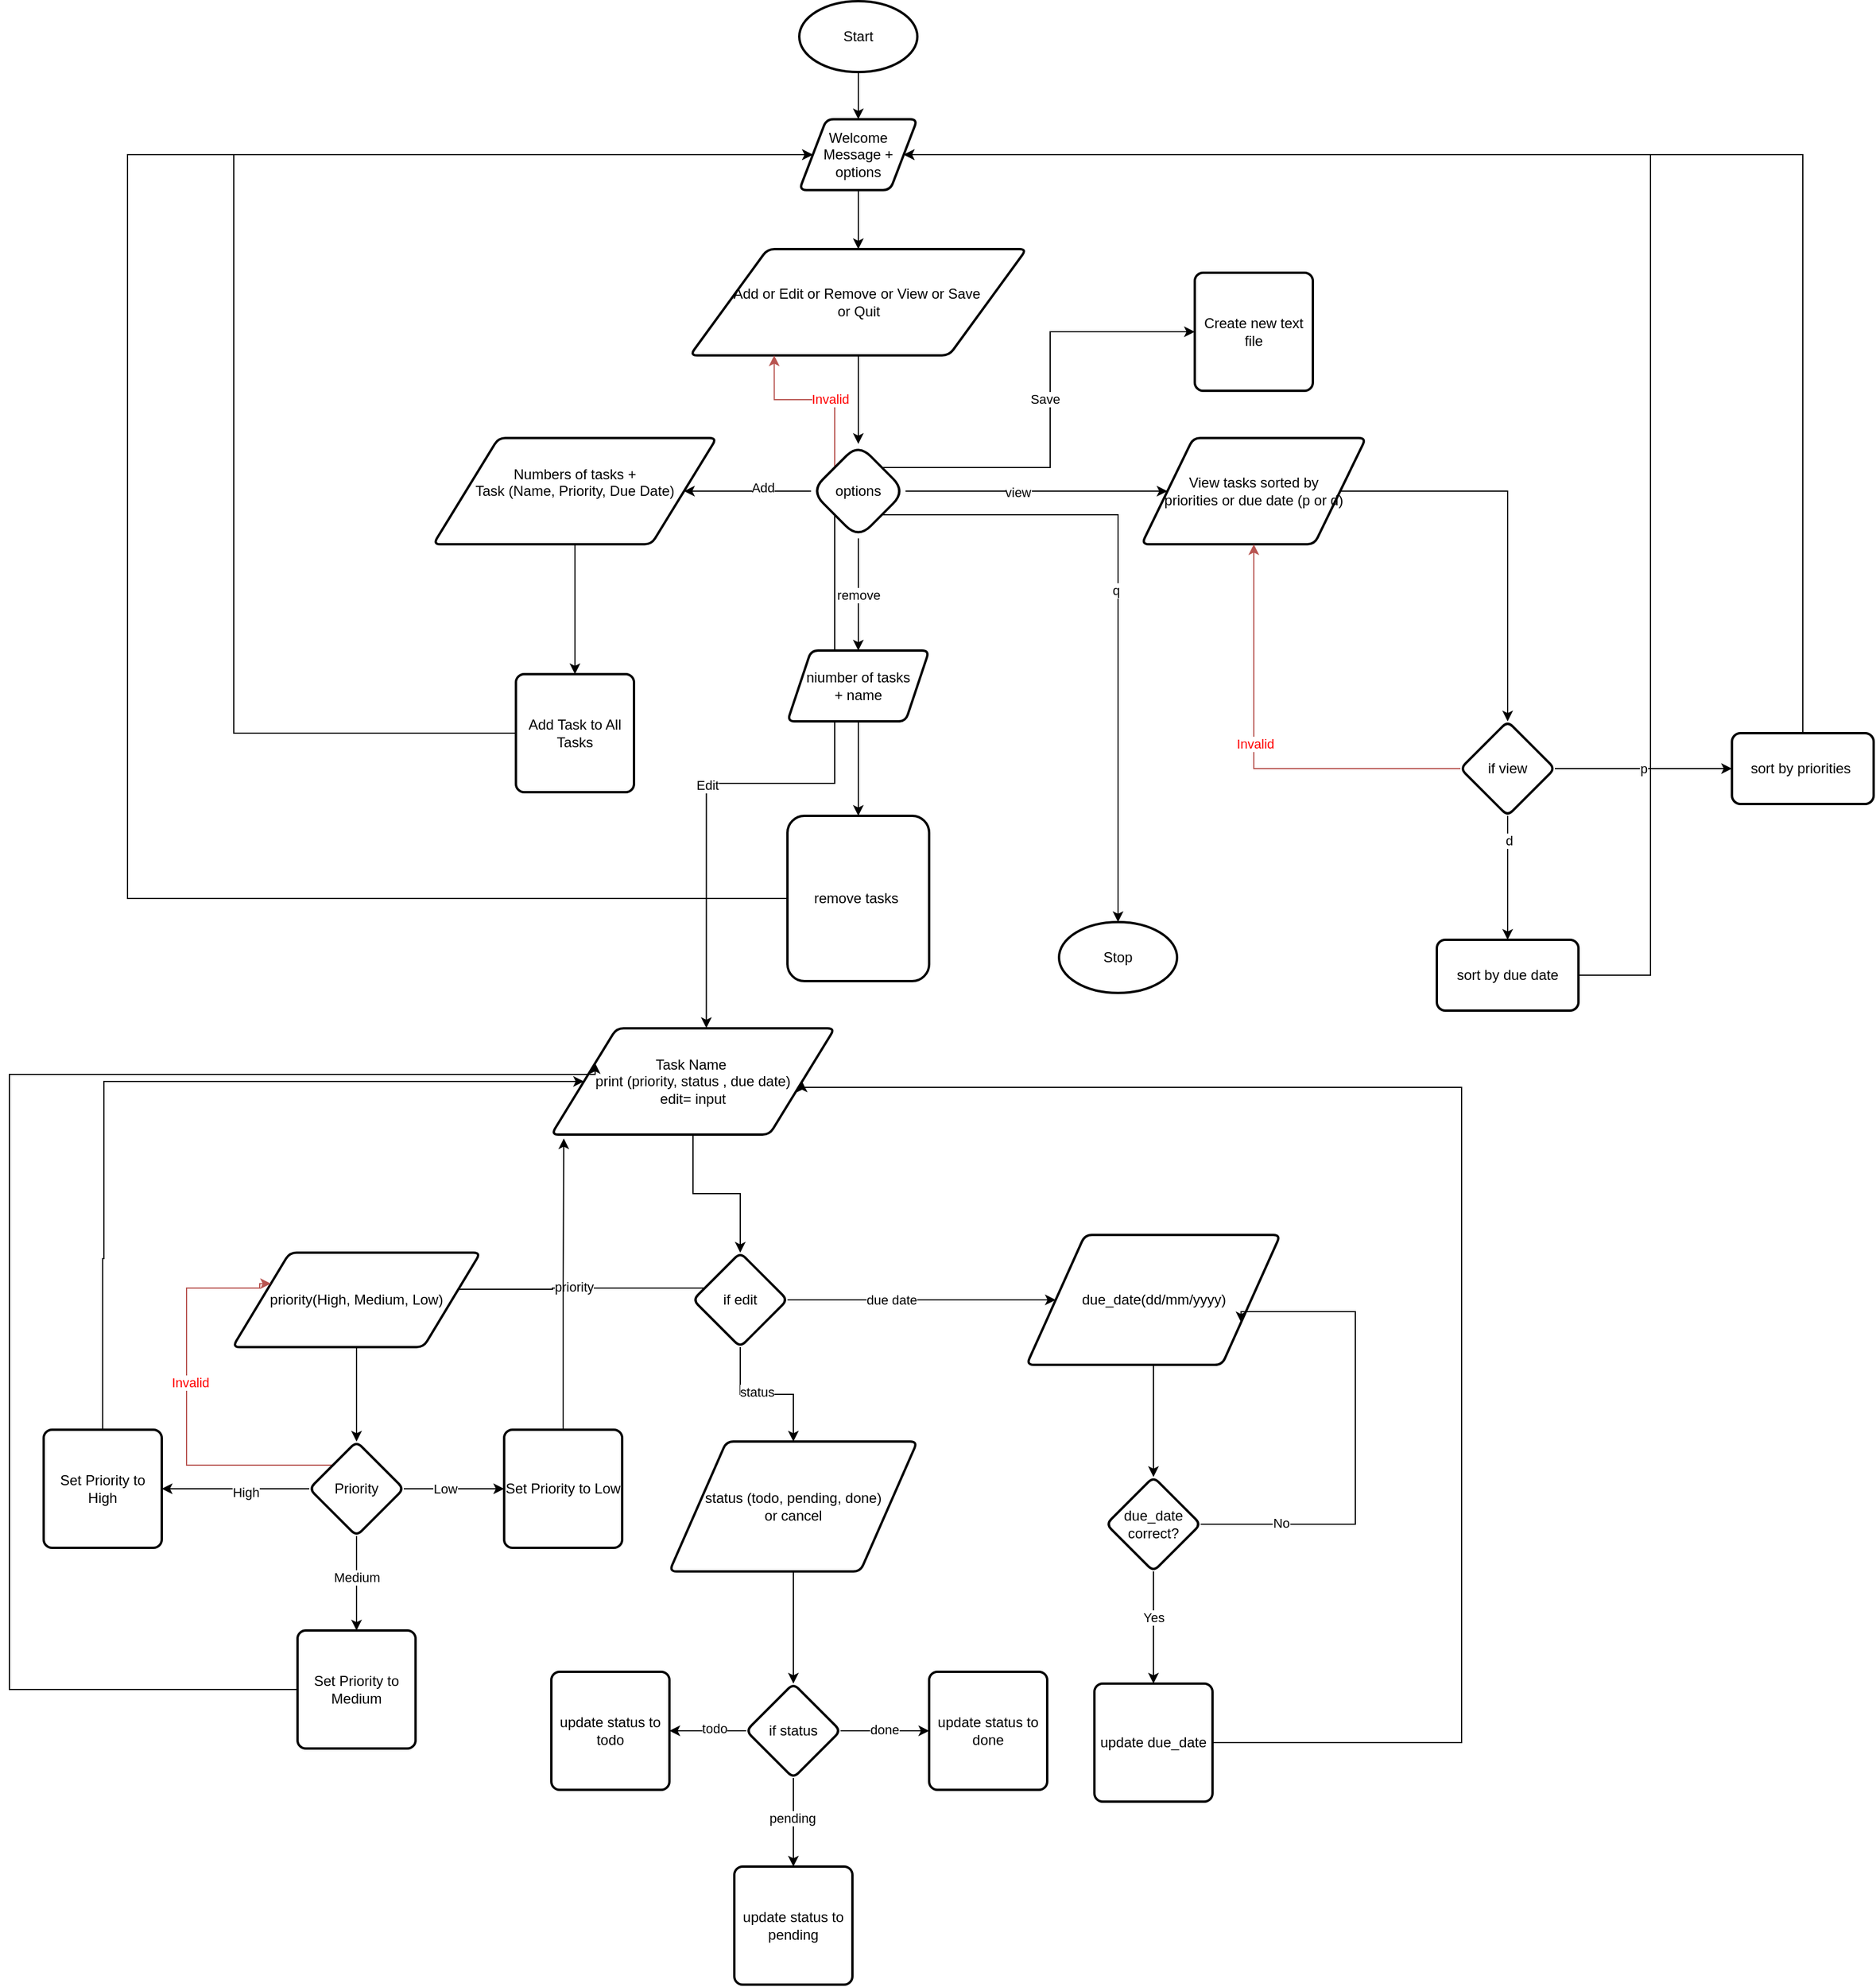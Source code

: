 <mxfile version="24.9.1">
  <diagram name="Page-1" id="foAnS2XsAx307ZuAATzG">
    <mxGraphModel dx="2321" dy="820" grid="1" gridSize="10" guides="1" tooltips="1" connect="1" arrows="1" fold="1" page="1" pageScale="1" pageWidth="850" pageHeight="1100" math="0" shadow="0">
      <root>
        <mxCell id="0" />
        <mxCell id="1" parent="0" />
        <mxCell id="5liXhGSxJttjLOgDEZxe-3" value="" style="edgeStyle=orthogonalEdgeStyle;rounded=0;orthogonalLoop=1;jettySize=auto;html=1;" edge="1" parent="1" source="5liXhGSxJttjLOgDEZxe-1" target="5liXhGSxJttjLOgDEZxe-2">
          <mxGeometry relative="1" as="geometry" />
        </mxCell>
        <mxCell id="5liXhGSxJttjLOgDEZxe-1" value="Start" style="strokeWidth=2;html=1;shape=mxgraph.flowchart.start_1;whiteSpace=wrap;" vertex="1" parent="1">
          <mxGeometry x="300" y="200" width="100" height="60" as="geometry" />
        </mxCell>
        <mxCell id="5liXhGSxJttjLOgDEZxe-6" value="" style="edgeStyle=orthogonalEdgeStyle;rounded=0;orthogonalLoop=1;jettySize=auto;html=1;" edge="1" parent="1" source="5liXhGSxJttjLOgDEZxe-2" target="5liXhGSxJttjLOgDEZxe-5">
          <mxGeometry relative="1" as="geometry" />
        </mxCell>
        <mxCell id="5liXhGSxJttjLOgDEZxe-2" value="Welcome Message + options" style="shape=parallelogram;html=1;strokeWidth=2;perimeter=parallelogramPerimeter;whiteSpace=wrap;rounded=1;arcSize=12;size=0.23;" vertex="1" parent="1">
          <mxGeometry x="300" y="300" width="100" height="60" as="geometry" />
        </mxCell>
        <mxCell id="5liXhGSxJttjLOgDEZxe-8" value="" style="edgeStyle=orthogonalEdgeStyle;rounded=0;orthogonalLoop=1;jettySize=auto;html=1;entryX=0.5;entryY=0;entryDx=0;entryDy=0;" edge="1" parent="1" source="5liXhGSxJttjLOgDEZxe-5" target="5liXhGSxJttjLOgDEZxe-7">
          <mxGeometry relative="1" as="geometry" />
        </mxCell>
        <mxCell id="5liXhGSxJttjLOgDEZxe-5" value="Add or Edit or Remove or View or Save&amp;nbsp;&lt;div&gt;or Quit&lt;/div&gt;" style="shape=parallelogram;html=1;strokeWidth=2;perimeter=parallelogramPerimeter;whiteSpace=wrap;rounded=1;arcSize=12;size=0.23;" vertex="1" parent="1">
          <mxGeometry x="207.5" y="410" width="285" height="90" as="geometry" />
        </mxCell>
        <mxCell id="5liXhGSxJttjLOgDEZxe-10" value="" style="edgeStyle=orthogonalEdgeStyle;rounded=0;orthogonalLoop=1;jettySize=auto;html=1;" edge="1" parent="1" source="5liXhGSxJttjLOgDEZxe-7" target="5liXhGSxJttjLOgDEZxe-9">
          <mxGeometry relative="1" as="geometry" />
        </mxCell>
        <mxCell id="5liXhGSxJttjLOgDEZxe-11" value="Add" style="edgeLabel;html=1;align=center;verticalAlign=middle;resizable=0;points=[];" vertex="1" connectable="0" parent="5liXhGSxJttjLOgDEZxe-10">
          <mxGeometry x="-0.227" y="-3" relative="1" as="geometry">
            <mxPoint as="offset" />
          </mxGeometry>
        </mxCell>
        <mxCell id="5liXhGSxJttjLOgDEZxe-17" value="remove" style="edgeStyle=orthogonalEdgeStyle;rounded=0;orthogonalLoop=1;jettySize=auto;html=1;" edge="1" parent="1" source="5liXhGSxJttjLOgDEZxe-7" target="5liXhGSxJttjLOgDEZxe-16">
          <mxGeometry relative="1" as="geometry" />
        </mxCell>
        <mxCell id="5liXhGSxJttjLOgDEZxe-23" value="" style="edgeStyle=orthogonalEdgeStyle;rounded=0;orthogonalLoop=1;jettySize=auto;html=1;" edge="1" parent="1" source="5liXhGSxJttjLOgDEZxe-7" target="5liXhGSxJttjLOgDEZxe-27">
          <mxGeometry relative="1" as="geometry">
            <mxPoint x="540" y="620" as="targetPoint" />
          </mxGeometry>
        </mxCell>
        <mxCell id="5liXhGSxJttjLOgDEZxe-24" value="view" style="edgeLabel;html=1;align=center;verticalAlign=middle;resizable=0;points=[];" vertex="1" connectable="0" parent="5liXhGSxJttjLOgDEZxe-23">
          <mxGeometry x="-0.136" y="-1" relative="1" as="geometry">
            <mxPoint x="-1" as="offset" />
          </mxGeometry>
        </mxCell>
        <mxCell id="5liXhGSxJttjLOgDEZxe-48" style="edgeStyle=orthogonalEdgeStyle;rounded=0;orthogonalLoop=1;jettySize=auto;html=1;exitX=0;exitY=1;exitDx=0;exitDy=0;entryX=0.547;entryY=-0.003;entryDx=0;entryDy=0;entryPerimeter=0;" edge="1" parent="1" source="5liXhGSxJttjLOgDEZxe-7" target="5liXhGSxJttjLOgDEZxe-50">
          <mxGeometry relative="1" as="geometry">
            <mxPoint x="220" y="1020" as="targetPoint" />
          </mxGeometry>
        </mxCell>
        <mxCell id="5liXhGSxJttjLOgDEZxe-49" value="Edit" style="edgeLabel;html=1;align=center;verticalAlign=middle;resizable=0;points=[];" vertex="1" connectable="0" parent="5liXhGSxJttjLOgDEZxe-48">
          <mxGeometry x="0.235" y="1" relative="1" as="geometry">
            <mxPoint as="offset" />
          </mxGeometry>
        </mxCell>
        <mxCell id="5liXhGSxJttjLOgDEZxe-91" style="edgeStyle=orthogonalEdgeStyle;rounded=0;orthogonalLoop=1;jettySize=auto;html=1;exitX=1;exitY=0;exitDx=0;exitDy=0;entryX=0;entryY=0.5;entryDx=0;entryDy=0;" edge="1" parent="1" source="5liXhGSxJttjLOgDEZxe-7" target="5liXhGSxJttjLOgDEZxe-47">
          <mxGeometry relative="1" as="geometry" />
        </mxCell>
        <mxCell id="5liXhGSxJttjLOgDEZxe-92" value="Save" style="edgeLabel;html=1;align=center;verticalAlign=middle;resizable=0;points=[];" vertex="1" connectable="0" parent="5liXhGSxJttjLOgDEZxe-91">
          <mxGeometry x="0.06" y="5" relative="1" as="geometry">
            <mxPoint y="1" as="offset" />
          </mxGeometry>
        </mxCell>
        <mxCell id="5liXhGSxJttjLOgDEZxe-93" style="edgeStyle=orthogonalEdgeStyle;rounded=0;orthogonalLoop=1;jettySize=auto;html=1;exitX=1;exitY=1;exitDx=0;exitDy=0;entryX=0.5;entryY=0;entryDx=0;entryDy=0;entryPerimeter=0;" edge="1" parent="1" source="5liXhGSxJttjLOgDEZxe-7" target="5liXhGSxJttjLOgDEZxe-94">
          <mxGeometry relative="1" as="geometry">
            <mxPoint x="550" y="1511.231" as="targetPoint" />
          </mxGeometry>
        </mxCell>
        <mxCell id="5liXhGSxJttjLOgDEZxe-95" value="q" style="edgeLabel;html=1;align=center;verticalAlign=middle;resizable=0;points=[];" vertex="1" connectable="0" parent="5liXhGSxJttjLOgDEZxe-93">
          <mxGeometry x="-0.033" y="-2" relative="1" as="geometry">
            <mxPoint as="offset" />
          </mxGeometry>
        </mxCell>
        <mxCell id="5liXhGSxJttjLOgDEZxe-105" style="edgeStyle=orthogonalEdgeStyle;rounded=0;orthogonalLoop=1;jettySize=auto;html=1;exitX=0;exitY=0;exitDx=0;exitDy=0;entryX=0.25;entryY=1;entryDx=0;entryDy=0;fillColor=#f8cecc;strokeColor=#b85450;" edge="1" parent="1" source="5liXhGSxJttjLOgDEZxe-7" target="5liXhGSxJttjLOgDEZxe-5">
          <mxGeometry relative="1" as="geometry" />
        </mxCell>
        <mxCell id="5liXhGSxJttjLOgDEZxe-106" value="&lt;font color=&quot;#ff0000&quot;&gt;Invalid&lt;/font&gt;" style="edgeLabel;html=1;align=center;verticalAlign=middle;resizable=0;points=[];" vertex="1" connectable="0" parent="5liXhGSxJttjLOgDEZxe-105">
          <mxGeometry x="-0.155" y="-1" relative="1" as="geometry">
            <mxPoint as="offset" />
          </mxGeometry>
        </mxCell>
        <mxCell id="5liXhGSxJttjLOgDEZxe-7" value="options" style="rhombus;whiteSpace=wrap;html=1;strokeWidth=2;rounded=1;arcSize=30;" vertex="1" parent="1">
          <mxGeometry x="310" y="575" width="80" height="80" as="geometry" />
        </mxCell>
        <mxCell id="5liXhGSxJttjLOgDEZxe-15" value="" style="edgeStyle=orthogonalEdgeStyle;rounded=0;orthogonalLoop=1;jettySize=auto;html=1;" edge="1" parent="1" source="5liXhGSxJttjLOgDEZxe-9" target="5liXhGSxJttjLOgDEZxe-12">
          <mxGeometry relative="1" as="geometry" />
        </mxCell>
        <mxCell id="5liXhGSxJttjLOgDEZxe-9" value="Numbers of tasks +&lt;div&gt;Task (Name, Priority, Due Date)&lt;div&gt;&lt;br&gt;&lt;/div&gt;&lt;/div&gt;" style="shape=parallelogram;html=1;strokeWidth=2;perimeter=parallelogramPerimeter;whiteSpace=wrap;rounded=1;arcSize=12;size=0.23;" vertex="1" parent="1">
          <mxGeometry x="-10" y="570" width="240" height="90" as="geometry" />
        </mxCell>
        <mxCell id="5liXhGSxJttjLOgDEZxe-111" style="edgeStyle=orthogonalEdgeStyle;rounded=0;orthogonalLoop=1;jettySize=auto;html=1;entryX=0;entryY=0.5;entryDx=0;entryDy=0;" edge="1" parent="1" source="5liXhGSxJttjLOgDEZxe-12" target="5liXhGSxJttjLOgDEZxe-2">
          <mxGeometry relative="1" as="geometry">
            <mxPoint x="-180" y="330" as="targetPoint" />
            <Array as="points">
              <mxPoint x="-179" y="820" />
              <mxPoint x="-179" y="330" />
            </Array>
          </mxGeometry>
        </mxCell>
        <mxCell id="5liXhGSxJttjLOgDEZxe-12" value="Add Task to All Tasks" style="rounded=1;whiteSpace=wrap;html=1;absoluteArcSize=1;arcSize=14;strokeWidth=2;" vertex="1" parent="1">
          <mxGeometry x="60" y="770" width="100" height="100" as="geometry" />
        </mxCell>
        <mxCell id="5liXhGSxJttjLOgDEZxe-19" value="" style="edgeStyle=orthogonalEdgeStyle;rounded=0;orthogonalLoop=1;jettySize=auto;html=1;" edge="1" parent="1" source="5liXhGSxJttjLOgDEZxe-16" target="5liXhGSxJttjLOgDEZxe-18">
          <mxGeometry relative="1" as="geometry" />
        </mxCell>
        <mxCell id="5liXhGSxJttjLOgDEZxe-16" value="niumber of tasks&lt;div&gt;+ name&lt;/div&gt;" style="shape=parallelogram;perimeter=parallelogramPerimeter;whiteSpace=wrap;html=1;fixedSize=1;strokeWidth=2;rounded=1;arcSize=12;" vertex="1" parent="1">
          <mxGeometry x="290" y="750" width="120" height="60" as="geometry" />
        </mxCell>
        <mxCell id="5liXhGSxJttjLOgDEZxe-20" style="edgeStyle=orthogonalEdgeStyle;rounded=0;orthogonalLoop=1;jettySize=auto;html=1;entryX=0;entryY=0.5;entryDx=0;entryDy=0;exitX=0;exitY=0.5;exitDx=0;exitDy=0;" edge="1" parent="1" source="5liXhGSxJttjLOgDEZxe-18" target="5liXhGSxJttjLOgDEZxe-2">
          <mxGeometry relative="1" as="geometry">
            <mxPoint x="279.92" y="310" as="targetPoint" />
            <mxPoint x="-270.003" y="955" as="sourcePoint" />
            <Array as="points">
              <mxPoint x="-269" y="960" />
              <mxPoint x="-269" y="330" />
            </Array>
          </mxGeometry>
        </mxCell>
        <mxCell id="5liXhGSxJttjLOgDEZxe-18" value="remove tasks&amp;nbsp;" style="whiteSpace=wrap;html=1;strokeWidth=2;rounded=1;arcSize=12;" vertex="1" parent="1">
          <mxGeometry x="290" y="890" width="120" height="140" as="geometry" />
        </mxCell>
        <mxCell id="5liXhGSxJttjLOgDEZxe-89" style="edgeStyle=orthogonalEdgeStyle;rounded=0;orthogonalLoop=1;jettySize=auto;html=1;entryX=0.5;entryY=0;entryDx=0;entryDy=0;" edge="1" parent="1" source="5liXhGSxJttjLOgDEZxe-27" target="5liXhGSxJttjLOgDEZxe-28">
          <mxGeometry relative="1" as="geometry" />
        </mxCell>
        <mxCell id="5liXhGSxJttjLOgDEZxe-27" value="View tasks sorted by&lt;div&gt;priorities or due date (p or d)&lt;/div&gt;" style="shape=parallelogram;html=1;strokeWidth=2;perimeter=parallelogramPerimeter;whiteSpace=wrap;rounded=1;arcSize=12;size=0.23;" vertex="1" parent="1">
          <mxGeometry x="590" y="570" width="190" height="90" as="geometry" />
        </mxCell>
        <mxCell id="5liXhGSxJttjLOgDEZxe-31" value="p" style="edgeStyle=orthogonalEdgeStyle;rounded=0;orthogonalLoop=1;jettySize=auto;html=1;" edge="1" parent="1" source="5liXhGSxJttjLOgDEZxe-28" target="5liXhGSxJttjLOgDEZxe-30">
          <mxGeometry relative="1" as="geometry" />
        </mxCell>
        <mxCell id="5liXhGSxJttjLOgDEZxe-59" style="edgeStyle=orthogonalEdgeStyle;rounded=0;orthogonalLoop=1;jettySize=auto;html=1;exitX=0;exitY=0.5;exitDx=0;exitDy=0;entryX=0.5;entryY=1;entryDx=0;entryDy=0;fillColor=#f8cecc;strokeColor=#b85450;" edge="1" parent="1" source="5liXhGSxJttjLOgDEZxe-28" target="5liXhGSxJttjLOgDEZxe-27">
          <mxGeometry relative="1" as="geometry">
            <mxPoint x="660" y="1060.0" as="targetPoint" />
          </mxGeometry>
        </mxCell>
        <mxCell id="5liXhGSxJttjLOgDEZxe-60" value="Invalid" style="edgeLabel;html=1;align=center;verticalAlign=middle;resizable=0;points=[];fontColor=#FF0000;" vertex="1" connectable="0" parent="5liXhGSxJttjLOgDEZxe-59">
          <mxGeometry x="0.073" y="-1" relative="1" as="geometry">
            <mxPoint as="offset" />
          </mxGeometry>
        </mxCell>
        <mxCell id="5liXhGSxJttjLOgDEZxe-61" value="" style="edgeStyle=orthogonalEdgeStyle;rounded=0;orthogonalLoop=1;jettySize=auto;html=1;" edge="1" parent="1" source="5liXhGSxJttjLOgDEZxe-28" target="5liXhGSxJttjLOgDEZxe-34">
          <mxGeometry relative="1" as="geometry" />
        </mxCell>
        <mxCell id="5liXhGSxJttjLOgDEZxe-66" value="d" style="edgeLabel;html=1;align=center;verticalAlign=middle;resizable=0;points=[];" vertex="1" connectable="0" parent="5liXhGSxJttjLOgDEZxe-61">
          <mxGeometry x="-0.606" y="1" relative="1" as="geometry">
            <mxPoint as="offset" />
          </mxGeometry>
        </mxCell>
        <mxCell id="5liXhGSxJttjLOgDEZxe-28" value="if view" style="rhombus;whiteSpace=wrap;html=1;strokeWidth=2;rounded=1;arcSize=12;" vertex="1" parent="1">
          <mxGeometry x="860" y="810" width="80" height="80" as="geometry" />
        </mxCell>
        <mxCell id="5liXhGSxJttjLOgDEZxe-90" style="edgeStyle=orthogonalEdgeStyle;rounded=0;orthogonalLoop=1;jettySize=auto;html=1;exitX=0.5;exitY=0;exitDx=0;exitDy=0;entryX=1;entryY=0.5;entryDx=0;entryDy=0;" edge="1" parent="1" source="5liXhGSxJttjLOgDEZxe-30" target="5liXhGSxJttjLOgDEZxe-2">
          <mxGeometry relative="1" as="geometry">
            <mxPoint x="1149.769" y="340" as="targetPoint" />
            <Array as="points">
              <mxPoint x="1150" y="330" />
            </Array>
          </mxGeometry>
        </mxCell>
        <mxCell id="5liXhGSxJttjLOgDEZxe-30" value="sort by priorities&amp;nbsp;" style="whiteSpace=wrap;html=1;strokeWidth=2;rounded=1;arcSize=12;" vertex="1" parent="1">
          <mxGeometry x="1090" y="820" width="120" height="60" as="geometry" />
        </mxCell>
        <mxCell id="5liXhGSxJttjLOgDEZxe-112" style="edgeStyle=orthogonalEdgeStyle;rounded=0;orthogonalLoop=1;jettySize=auto;html=1;exitX=1;exitY=0.5;exitDx=0;exitDy=0;entryX=1;entryY=0.5;entryDx=0;entryDy=0;" edge="1" parent="1" source="5liXhGSxJttjLOgDEZxe-34" target="5liXhGSxJttjLOgDEZxe-2">
          <mxGeometry relative="1" as="geometry">
            <mxPoint x="870" y="360" as="targetPoint" />
            <Array as="points">
              <mxPoint x="1021" y="1025" />
              <mxPoint x="1021" y="330" />
            </Array>
          </mxGeometry>
        </mxCell>
        <mxCell id="5liXhGSxJttjLOgDEZxe-34" value="sort by due date" style="whiteSpace=wrap;html=1;strokeWidth=2;rounded=1;arcSize=12;" vertex="1" parent="1">
          <mxGeometry x="840" y="995" width="120" height="60" as="geometry" />
        </mxCell>
        <mxCell id="5liXhGSxJttjLOgDEZxe-47" value="Create new text file" style="rounded=1;whiteSpace=wrap;html=1;absoluteArcSize=1;arcSize=14;strokeWidth=2;" vertex="1" parent="1">
          <mxGeometry x="635" y="430" width="100" height="100" as="geometry" />
        </mxCell>
        <mxCell id="5liXhGSxJttjLOgDEZxe-52" value="" style="edgeStyle=orthogonalEdgeStyle;rounded=0;orthogonalLoop=1;jettySize=auto;html=1;" edge="1" parent="1" source="5liXhGSxJttjLOgDEZxe-50" target="5liXhGSxJttjLOgDEZxe-51">
          <mxGeometry relative="1" as="geometry" />
        </mxCell>
        <mxCell id="5liXhGSxJttjLOgDEZxe-50" value="Task Name&amp;nbsp;&lt;div&gt;print (priority, status , due date)&lt;/div&gt;&lt;div&gt;edit= input&lt;/div&gt;" style="shape=parallelogram;html=1;strokeWidth=2;perimeter=parallelogramPerimeter;whiteSpace=wrap;rounded=1;arcSize=12;size=0.23;" vertex="1" parent="1">
          <mxGeometry x="90" y="1070" width="240" height="90" as="geometry" />
        </mxCell>
        <mxCell id="5liXhGSxJttjLOgDEZxe-54" value="" style="edgeStyle=orthogonalEdgeStyle;rounded=0;orthogonalLoop=1;jettySize=auto;html=1;entryX=1;entryY=0.5;entryDx=0;entryDy=0;" edge="1" parent="1" source="5liXhGSxJttjLOgDEZxe-51" target="5liXhGSxJttjLOgDEZxe-67">
          <mxGeometry relative="1" as="geometry">
            <mxPoint x="40" y="1290.0" as="targetPoint" />
            <Array as="points">
              <mxPoint x="91" y="1290" />
              <mxPoint x="-12" y="1291" />
            </Array>
          </mxGeometry>
        </mxCell>
        <mxCell id="5liXhGSxJttjLOgDEZxe-55" value="priority" style="edgeLabel;html=1;align=center;verticalAlign=middle;resizable=0;points=[];" vertex="1" connectable="0" parent="5liXhGSxJttjLOgDEZxe-54">
          <mxGeometry x="-0.005" y="-1" relative="1" as="geometry">
            <mxPoint as="offset" />
          </mxGeometry>
        </mxCell>
        <mxCell id="5liXhGSxJttjLOgDEZxe-99" value="" style="edgeStyle=orthogonalEdgeStyle;rounded=0;orthogonalLoop=1;jettySize=auto;html=1;" edge="1" parent="1" source="5liXhGSxJttjLOgDEZxe-51" target="5liXhGSxJttjLOgDEZxe-98">
          <mxGeometry relative="1" as="geometry" />
        </mxCell>
        <mxCell id="5liXhGSxJttjLOgDEZxe-102" value="status" style="edgeLabel;html=1;align=center;verticalAlign=middle;resizable=0;points=[];" vertex="1" connectable="0" parent="5liXhGSxJttjLOgDEZxe-99">
          <mxGeometry x="-0.146" y="2" relative="1" as="geometry">
            <mxPoint as="offset" />
          </mxGeometry>
        </mxCell>
        <mxCell id="5liXhGSxJttjLOgDEZxe-126" value="" style="edgeStyle=orthogonalEdgeStyle;rounded=0;orthogonalLoop=1;jettySize=auto;html=1;" edge="1" parent="1" source="5liXhGSxJttjLOgDEZxe-51" target="5liXhGSxJttjLOgDEZxe-125">
          <mxGeometry relative="1" as="geometry" />
        </mxCell>
        <mxCell id="5liXhGSxJttjLOgDEZxe-127" value="due date" style="edgeLabel;html=1;align=center;verticalAlign=middle;resizable=0;points=[];" vertex="1" connectable="0" parent="5liXhGSxJttjLOgDEZxe-126">
          <mxGeometry x="-0.269" y="-4" relative="1" as="geometry">
            <mxPoint x="5" y="-4" as="offset" />
          </mxGeometry>
        </mxCell>
        <mxCell id="5liXhGSxJttjLOgDEZxe-51" value="if edit" style="rhombus;whiteSpace=wrap;html=1;strokeWidth=2;rounded=1;arcSize=12;" vertex="1" parent="1">
          <mxGeometry x="210" y="1260" width="80" height="80" as="geometry" />
        </mxCell>
        <mxCell id="5liXhGSxJttjLOgDEZxe-69" value="" style="edgeStyle=orthogonalEdgeStyle;rounded=0;orthogonalLoop=1;jettySize=auto;html=1;" edge="1" parent="1" source="5liXhGSxJttjLOgDEZxe-67" target="5liXhGSxJttjLOgDEZxe-68">
          <mxGeometry relative="1" as="geometry" />
        </mxCell>
        <mxCell id="5liXhGSxJttjLOgDEZxe-67" value="priority(High, Medium, Low)" style="shape=parallelogram;html=1;strokeWidth=2;perimeter=parallelogramPerimeter;whiteSpace=wrap;rounded=1;arcSize=12;size=0.23;" vertex="1" parent="1">
          <mxGeometry x="-180" y="1260" width="210" height="80" as="geometry" />
        </mxCell>
        <mxCell id="5liXhGSxJttjLOgDEZxe-71" value="" style="edgeStyle=orthogonalEdgeStyle;rounded=0;orthogonalLoop=1;jettySize=auto;html=1;entryX=1;entryY=0.5;entryDx=0;entryDy=0;" edge="1" parent="1" source="5liXhGSxJttjLOgDEZxe-68" target="5liXhGSxJttjLOgDEZxe-70">
          <mxGeometry relative="1" as="geometry">
            <mxPoint x="-200" y="1460" as="targetPoint" />
          </mxGeometry>
        </mxCell>
        <mxCell id="5liXhGSxJttjLOgDEZxe-72" value="High" style="edgeLabel;html=1;align=center;verticalAlign=middle;resizable=0;points=[];" vertex="1" connectable="0" parent="5liXhGSxJttjLOgDEZxe-71">
          <mxGeometry x="-0.137" y="3" relative="1" as="geometry">
            <mxPoint as="offset" />
          </mxGeometry>
        </mxCell>
        <mxCell id="5liXhGSxJttjLOgDEZxe-77" value="" style="edgeStyle=orthogonalEdgeStyle;rounded=0;orthogonalLoop=1;jettySize=auto;html=1;" edge="1" parent="1" source="5liXhGSxJttjLOgDEZxe-68" target="5liXhGSxJttjLOgDEZxe-76">
          <mxGeometry relative="1" as="geometry" />
        </mxCell>
        <mxCell id="5liXhGSxJttjLOgDEZxe-80" value="Low" style="edgeLabel;html=1;align=center;verticalAlign=middle;resizable=0;points=[];" vertex="1" connectable="0" parent="5liXhGSxJttjLOgDEZxe-77">
          <mxGeometry x="-0.193" relative="1" as="geometry">
            <mxPoint as="offset" />
          </mxGeometry>
        </mxCell>
        <mxCell id="5liXhGSxJttjLOgDEZxe-78" value="" style="edgeStyle=orthogonalEdgeStyle;rounded=0;orthogonalLoop=1;jettySize=auto;html=1;" edge="1" parent="1" source="5liXhGSxJttjLOgDEZxe-68" target="5liXhGSxJttjLOgDEZxe-73">
          <mxGeometry relative="1" as="geometry" />
        </mxCell>
        <mxCell id="5liXhGSxJttjLOgDEZxe-79" value="Medium" style="edgeLabel;html=1;align=center;verticalAlign=middle;resizable=0;points=[];" vertex="1" connectable="0" parent="5liXhGSxJttjLOgDEZxe-78">
          <mxGeometry x="-0.133" relative="1" as="geometry">
            <mxPoint as="offset" />
          </mxGeometry>
        </mxCell>
        <mxCell id="5liXhGSxJttjLOgDEZxe-81" style="edgeStyle=orthogonalEdgeStyle;rounded=0;orthogonalLoop=1;jettySize=auto;html=1;exitX=0;exitY=0;exitDx=0;exitDy=0;entryX=0;entryY=0.25;entryDx=0;entryDy=0;fillColor=#f8cecc;strokeColor=#b85450;" edge="1" parent="1" source="5liXhGSxJttjLOgDEZxe-68" target="5liXhGSxJttjLOgDEZxe-67">
          <mxGeometry relative="1" as="geometry">
            <mxPoint x="-180" y="1290" as="targetPoint" />
            <Array as="points">
              <mxPoint x="-219" y="1440" />
              <mxPoint x="-219" y="1290" />
              <mxPoint x="-157" y="1290" />
            </Array>
          </mxGeometry>
        </mxCell>
        <mxCell id="5liXhGSxJttjLOgDEZxe-84" value="&lt;font color=&quot;#ff0000&quot;&gt;Invalid&lt;/font&gt;" style="edgeLabel;html=1;align=center;verticalAlign=middle;resizable=0;points=[];" vertex="1" connectable="0" parent="5liXhGSxJttjLOgDEZxe-81">
          <mxGeometry x="0.12" y="-3" relative="1" as="geometry">
            <mxPoint y="1" as="offset" />
          </mxGeometry>
        </mxCell>
        <mxCell id="5liXhGSxJttjLOgDEZxe-68" value="Priority" style="rhombus;whiteSpace=wrap;html=1;strokeWidth=2;rounded=1;arcSize=12;" vertex="1" parent="1">
          <mxGeometry x="-115" y="1420" width="80" height="80" as="geometry" />
        </mxCell>
        <mxCell id="5liXhGSxJttjLOgDEZxe-96" style="edgeStyle=orthogonalEdgeStyle;rounded=0;orthogonalLoop=1;jettySize=auto;html=1;entryX=0;entryY=0.5;entryDx=0;entryDy=0;" edge="1" parent="1" source="5liXhGSxJttjLOgDEZxe-70" target="5liXhGSxJttjLOgDEZxe-50">
          <mxGeometry relative="1" as="geometry">
            <mxPoint x="-290" y="1120" as="targetPoint" />
            <Array as="points">
              <mxPoint x="-290" y="1265" />
              <mxPoint x="-289" y="1120" />
            </Array>
          </mxGeometry>
        </mxCell>
        <mxCell id="5liXhGSxJttjLOgDEZxe-70" value="Set Priority to High" style="rounded=1;whiteSpace=wrap;html=1;absoluteArcSize=1;arcSize=14;strokeWidth=2;" vertex="1" parent="1">
          <mxGeometry x="-340" y="1410" width="100" height="100" as="geometry" />
        </mxCell>
        <mxCell id="5liXhGSxJttjLOgDEZxe-117" style="edgeStyle=orthogonalEdgeStyle;rounded=0;orthogonalLoop=1;jettySize=auto;html=1;entryX=0;entryY=0.25;entryDx=0;entryDy=0;" edge="1" parent="1" source="5liXhGSxJttjLOgDEZxe-73" target="5liXhGSxJttjLOgDEZxe-50">
          <mxGeometry relative="1" as="geometry">
            <mxPoint x="-370" y="1110" as="targetPoint" />
            <Array as="points">
              <mxPoint x="-369" y="1630" />
              <mxPoint x="-369" y="1109" />
            </Array>
          </mxGeometry>
        </mxCell>
        <mxCell id="5liXhGSxJttjLOgDEZxe-73" value="Set Priority to Medium" style="rounded=1;whiteSpace=wrap;html=1;absoluteArcSize=1;arcSize=14;strokeWidth=2;" vertex="1" parent="1">
          <mxGeometry x="-125" y="1580" width="100" height="100" as="geometry" />
        </mxCell>
        <mxCell id="5liXhGSxJttjLOgDEZxe-76" value="Set Priority to Low" style="rounded=1;whiteSpace=wrap;html=1;absoluteArcSize=1;arcSize=14;strokeWidth=2;" vertex="1" parent="1">
          <mxGeometry x="50" y="1410" width="100" height="100" as="geometry" />
        </mxCell>
        <mxCell id="5liXhGSxJttjLOgDEZxe-94" value="Stop" style="strokeWidth=2;html=1;shape=mxgraph.flowchart.start_1;whiteSpace=wrap;" vertex="1" parent="1">
          <mxGeometry x="520" y="980" width="100" height="60" as="geometry" />
        </mxCell>
        <mxCell id="5liXhGSxJttjLOgDEZxe-104" value="" style="edgeStyle=orthogonalEdgeStyle;rounded=0;orthogonalLoop=1;jettySize=auto;html=1;" edge="1" parent="1" source="5liXhGSxJttjLOgDEZxe-98" target="5liXhGSxJttjLOgDEZxe-103">
          <mxGeometry relative="1" as="geometry" />
        </mxCell>
        <mxCell id="5liXhGSxJttjLOgDEZxe-98" value="status (todo, pending, done)&lt;div&gt;or cancel&lt;/div&gt;" style="shape=parallelogram;html=1;strokeWidth=2;perimeter=parallelogramPerimeter;whiteSpace=wrap;rounded=1;arcSize=12;size=0.23;" vertex="1" parent="1">
          <mxGeometry x="190" y="1420" width="210" height="110" as="geometry" />
        </mxCell>
        <mxCell id="5liXhGSxJttjLOgDEZxe-109" value="" style="edgeStyle=orthogonalEdgeStyle;rounded=0;orthogonalLoop=1;jettySize=auto;html=1;" edge="1" parent="1" source="5liXhGSxJttjLOgDEZxe-103" target="5liXhGSxJttjLOgDEZxe-108">
          <mxGeometry relative="1" as="geometry" />
        </mxCell>
        <mxCell id="5liXhGSxJttjLOgDEZxe-110" value="todo" style="edgeLabel;html=1;align=center;verticalAlign=middle;resizable=0;points=[];" vertex="1" connectable="0" parent="5liXhGSxJttjLOgDEZxe-109">
          <mxGeometry x="-0.15" y="-2" relative="1" as="geometry">
            <mxPoint as="offset" />
          </mxGeometry>
        </mxCell>
        <mxCell id="5liXhGSxJttjLOgDEZxe-120" value="" style="edgeStyle=orthogonalEdgeStyle;rounded=0;orthogonalLoop=1;jettySize=auto;html=1;" edge="1" parent="1" source="5liXhGSxJttjLOgDEZxe-103" target="5liXhGSxJttjLOgDEZxe-118">
          <mxGeometry relative="1" as="geometry" />
        </mxCell>
        <mxCell id="5liXhGSxJttjLOgDEZxe-122" value="pending" style="edgeLabel;html=1;align=center;verticalAlign=middle;resizable=0;points=[];" vertex="1" connectable="0" parent="5liXhGSxJttjLOgDEZxe-120">
          <mxGeometry x="-0.132" y="-1" relative="1" as="geometry">
            <mxPoint y="1" as="offset" />
          </mxGeometry>
        </mxCell>
        <mxCell id="5liXhGSxJttjLOgDEZxe-121" value="" style="edgeStyle=orthogonalEdgeStyle;rounded=0;orthogonalLoop=1;jettySize=auto;html=1;" edge="1" parent="1" source="5liXhGSxJttjLOgDEZxe-103" target="5liXhGSxJttjLOgDEZxe-119">
          <mxGeometry relative="1" as="geometry" />
        </mxCell>
        <mxCell id="5liXhGSxJttjLOgDEZxe-123" value="done" style="edgeLabel;html=1;align=center;verticalAlign=middle;resizable=0;points=[];" vertex="1" connectable="0" parent="5liXhGSxJttjLOgDEZxe-121">
          <mxGeometry x="-0.033" y="1" relative="1" as="geometry">
            <mxPoint as="offset" />
          </mxGeometry>
        </mxCell>
        <mxCell id="5liXhGSxJttjLOgDEZxe-103" value="if status" style="rhombus;whiteSpace=wrap;html=1;strokeWidth=2;rounded=1;arcSize=12;" vertex="1" parent="1">
          <mxGeometry x="255" y="1625" width="80" height="80" as="geometry" />
        </mxCell>
        <mxCell id="5liXhGSxJttjLOgDEZxe-108" value="update status to todo" style="rounded=1;whiteSpace=wrap;html=1;absoluteArcSize=1;arcSize=14;strokeWidth=2;" vertex="1" parent="1">
          <mxGeometry x="90" y="1615" width="100" height="100" as="geometry" />
        </mxCell>
        <mxCell id="5liXhGSxJttjLOgDEZxe-116" style="edgeStyle=orthogonalEdgeStyle;rounded=0;orthogonalLoop=1;jettySize=auto;html=1;entryX=0.044;entryY=1.036;entryDx=0;entryDy=0;entryPerimeter=0;" edge="1" parent="1" source="5liXhGSxJttjLOgDEZxe-76" target="5liXhGSxJttjLOgDEZxe-50">
          <mxGeometry relative="1" as="geometry" />
        </mxCell>
        <mxCell id="5liXhGSxJttjLOgDEZxe-118" value="update status to pending" style="rounded=1;whiteSpace=wrap;html=1;absoluteArcSize=1;arcSize=14;strokeWidth=2;" vertex="1" parent="1">
          <mxGeometry x="245" y="1780" width="100" height="100" as="geometry" />
        </mxCell>
        <mxCell id="5liXhGSxJttjLOgDEZxe-119" value="update status to done" style="rounded=1;whiteSpace=wrap;html=1;absoluteArcSize=1;arcSize=14;strokeWidth=2;" vertex="1" parent="1">
          <mxGeometry x="410" y="1615" width="100" height="100" as="geometry" />
        </mxCell>
        <mxCell id="5liXhGSxJttjLOgDEZxe-132" value="" style="edgeStyle=orthogonalEdgeStyle;rounded=0;orthogonalLoop=1;jettySize=auto;html=1;" edge="1" parent="1" source="5liXhGSxJttjLOgDEZxe-125" target="5liXhGSxJttjLOgDEZxe-131">
          <mxGeometry relative="1" as="geometry" />
        </mxCell>
        <mxCell id="5liXhGSxJttjLOgDEZxe-125" value="due_date(dd/mm/yyyy)" style="shape=parallelogram;html=1;strokeWidth=2;perimeter=parallelogramPerimeter;whiteSpace=wrap;rounded=1;arcSize=12;size=0.23;" vertex="1" parent="1">
          <mxGeometry x="492.5" y="1245" width="215" height="110" as="geometry" />
        </mxCell>
        <mxCell id="5liXhGSxJttjLOgDEZxe-137" style="edgeStyle=orthogonalEdgeStyle;rounded=0;orthogonalLoop=1;jettySize=auto;html=1;entryX=1;entryY=0.5;entryDx=0;entryDy=0;" edge="1" parent="1" source="5liXhGSxJttjLOgDEZxe-128" target="5liXhGSxJttjLOgDEZxe-50">
          <mxGeometry relative="1" as="geometry">
            <mxPoint x="860" y="1120" as="targetPoint" />
            <Array as="points">
              <mxPoint x="861" y="1675" />
              <mxPoint x="861" y="1120" />
              <mxPoint x="302" y="1120" />
            </Array>
          </mxGeometry>
        </mxCell>
        <mxCell id="5liXhGSxJttjLOgDEZxe-128" value="update due_date" style="rounded=1;whiteSpace=wrap;html=1;absoluteArcSize=1;arcSize=14;strokeWidth=2;" vertex="1" parent="1">
          <mxGeometry x="550" y="1625" width="100" height="100" as="geometry" />
        </mxCell>
        <mxCell id="5liXhGSxJttjLOgDEZxe-133" value="" style="edgeStyle=orthogonalEdgeStyle;rounded=0;orthogonalLoop=1;jettySize=auto;html=1;" edge="1" parent="1" source="5liXhGSxJttjLOgDEZxe-131" target="5liXhGSxJttjLOgDEZxe-128">
          <mxGeometry relative="1" as="geometry" />
        </mxCell>
        <mxCell id="5liXhGSxJttjLOgDEZxe-134" value="Yes" style="edgeLabel;html=1;align=center;verticalAlign=middle;resizable=0;points=[];" vertex="1" connectable="0" parent="5liXhGSxJttjLOgDEZxe-133">
          <mxGeometry x="-0.177" relative="1" as="geometry">
            <mxPoint as="offset" />
          </mxGeometry>
        </mxCell>
        <mxCell id="5liXhGSxJttjLOgDEZxe-135" style="edgeStyle=orthogonalEdgeStyle;rounded=0;orthogonalLoop=1;jettySize=auto;html=1;exitX=1;exitY=0.5;exitDx=0;exitDy=0;entryX=1;entryY=0.75;entryDx=0;entryDy=0;" edge="1" parent="1" source="5liXhGSxJttjLOgDEZxe-131" target="5liXhGSxJttjLOgDEZxe-125">
          <mxGeometry relative="1" as="geometry">
            <mxPoint x="770" y="1310" as="targetPoint" />
            <Array as="points">
              <mxPoint x="771" y="1490" />
              <mxPoint x="771" y="1310" />
              <mxPoint x="674" y="1310" />
            </Array>
          </mxGeometry>
        </mxCell>
        <mxCell id="5liXhGSxJttjLOgDEZxe-136" value="No" style="edgeLabel;html=1;align=center;verticalAlign=middle;resizable=0;points=[];" vertex="1" connectable="0" parent="5liXhGSxJttjLOgDEZxe-135">
          <mxGeometry x="-0.674" y="1" relative="1" as="geometry">
            <mxPoint as="offset" />
          </mxGeometry>
        </mxCell>
        <mxCell id="5liXhGSxJttjLOgDEZxe-131" value="due_date correct?" style="rhombus;whiteSpace=wrap;html=1;strokeWidth=2;rounded=1;arcSize=12;" vertex="1" parent="1">
          <mxGeometry x="560" y="1450" width="80" height="80" as="geometry" />
        </mxCell>
      </root>
    </mxGraphModel>
  </diagram>
</mxfile>
